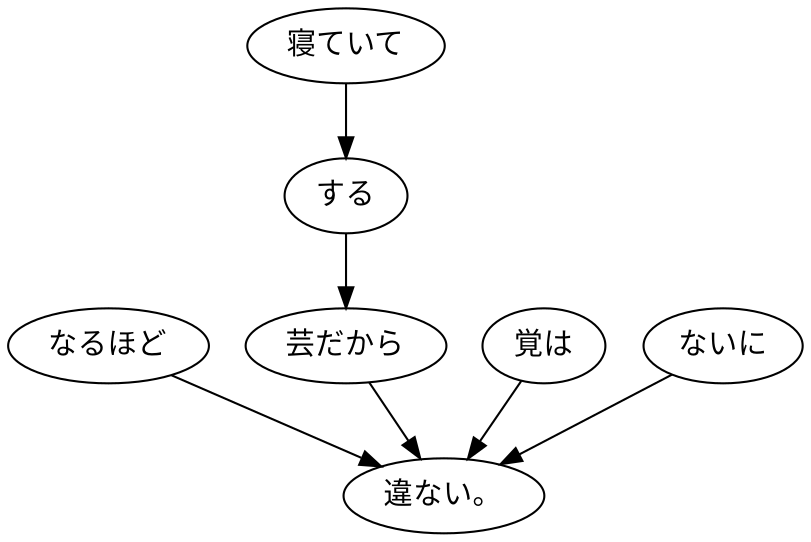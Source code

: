 digraph graph2701 {
	node0 [label="なるほど"];
	node1 [label="寝ていて"];
	node2 [label="する"];
	node3 [label="芸だから"];
	node4 [label="覚は"];
	node5 [label="ないに"];
	node6 [label="違ない。"];
	node0 -> node6;
	node1 -> node2;
	node2 -> node3;
	node3 -> node6;
	node4 -> node6;
	node5 -> node6;
}
